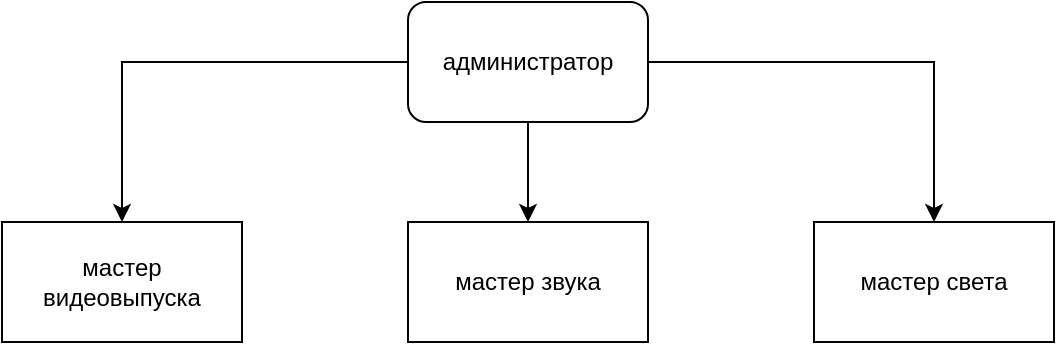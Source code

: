 <mxfile version="12.3.9" type="github" pages="1">
  <diagram id="BWymEVOs7Ord08IHdgFc" name="Страница 1">
    <mxGraphModel dx="1024" dy="494" grid="1" gridSize="10" guides="1" tooltips="1" connect="1" arrows="1" fold="1" page="1" pageScale="1" pageWidth="827" pageHeight="1169" math="0" shadow="0">
      <root>
        <mxCell id="0"/>
        <mxCell id="1" parent="0"/>
        <mxCell id="b5WdVl_xD9OJCF-X6vXE-1" value="мастер видеовыпуска" style="rounded=0;whiteSpace=wrap;html=1;" vertex="1" parent="1">
          <mxGeometry x="90" y="150" width="120" height="60" as="geometry"/>
        </mxCell>
        <mxCell id="b5WdVl_xD9OJCF-X6vXE-2" value="мастер звука" style="rounded=0;whiteSpace=wrap;html=1;" vertex="1" parent="1">
          <mxGeometry x="293" y="150" width="120" height="60" as="geometry"/>
        </mxCell>
        <mxCell id="b5WdVl_xD9OJCF-X6vXE-3" value="мастер света" style="rounded=0;whiteSpace=wrap;html=1;" vertex="1" parent="1">
          <mxGeometry x="496" y="150" width="120" height="60" as="geometry"/>
        </mxCell>
        <mxCell id="b5WdVl_xD9OJCF-X6vXE-6" style="edgeStyle=orthogonalEdgeStyle;rounded=0;orthogonalLoop=1;jettySize=auto;html=1;entryX=0.5;entryY=0;entryDx=0;entryDy=0;" edge="1" parent="1" source="b5WdVl_xD9OJCF-X6vXE-4" target="b5WdVl_xD9OJCF-X6vXE-1">
          <mxGeometry relative="1" as="geometry"/>
        </mxCell>
        <mxCell id="b5WdVl_xD9OJCF-X6vXE-7" style="edgeStyle=orthogonalEdgeStyle;rounded=0;orthogonalLoop=1;jettySize=auto;html=1;" edge="1" parent="1" source="b5WdVl_xD9OJCF-X6vXE-4" target="b5WdVl_xD9OJCF-X6vXE-3">
          <mxGeometry relative="1" as="geometry"/>
        </mxCell>
        <mxCell id="b5WdVl_xD9OJCF-X6vXE-8" style="edgeStyle=orthogonalEdgeStyle;rounded=0;orthogonalLoop=1;jettySize=auto;html=1;entryX=0.5;entryY=0;entryDx=0;entryDy=0;" edge="1" parent="1" source="b5WdVl_xD9OJCF-X6vXE-4" target="b5WdVl_xD9OJCF-X6vXE-2">
          <mxGeometry relative="1" as="geometry"/>
        </mxCell>
        <mxCell id="b5WdVl_xD9OJCF-X6vXE-4" value="администратор" style="rounded=1;whiteSpace=wrap;html=1;" vertex="1" parent="1">
          <mxGeometry x="293" y="40" width="120" height="60" as="geometry"/>
        </mxCell>
      </root>
    </mxGraphModel>
  </diagram>
</mxfile>
